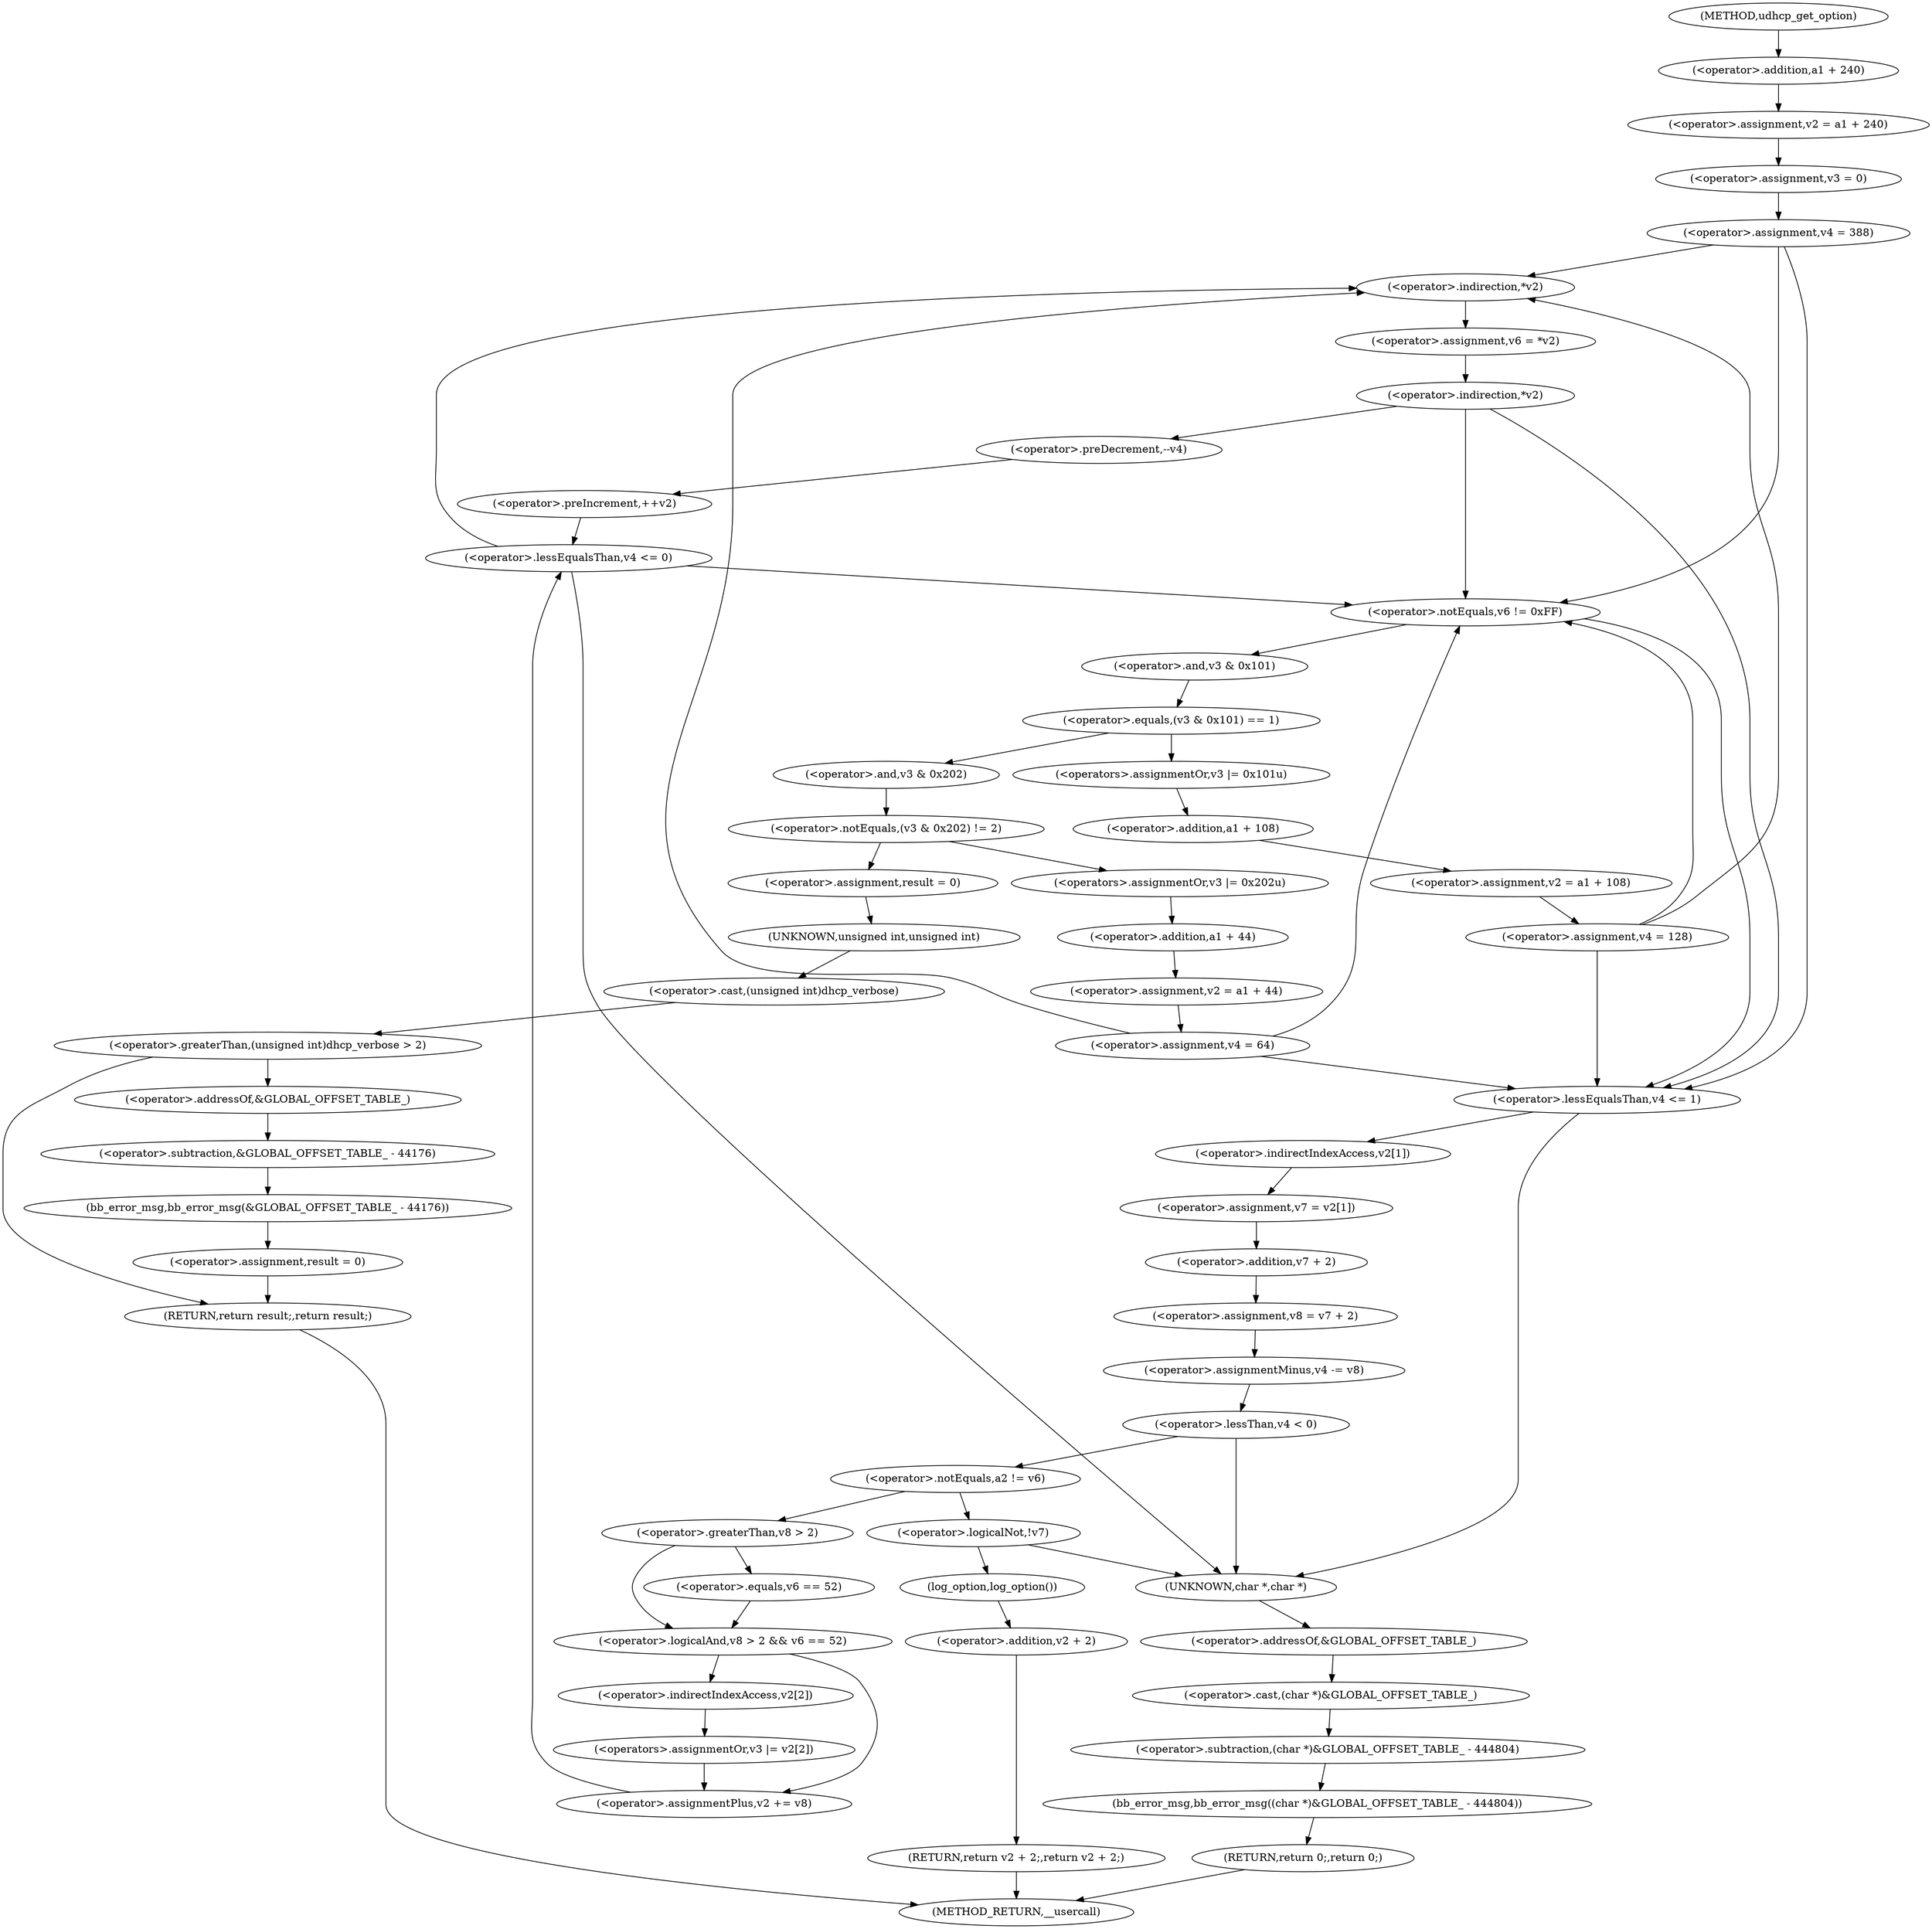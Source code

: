 digraph udhcp_get_option {  
"1000119" [label = "(<operator>.assignment,v2 = a1 + 240)" ]
"1000121" [label = "(<operator>.addition,a1 + 240)" ]
"1000124" [label = "(<operator>.assignment,v3 = 0)" ]
"1000127" [label = "(<operator>.assignment,v4 = 388)" ]
"1000136" [label = "(<operator>.assignment,v6 = *v2)" ]
"1000138" [label = "(<operator>.indirection,*v2)" ]
"1000141" [label = "(<operator>.indirection,*v2)" ]
"1000144" [label = "(<operator>.preDecrement,--v4)" ]
"1000146" [label = "(<operator>.preIncrement,++v2)" ]
"1000150" [label = "(<operator>.lessEqualsThan,v4 <= 0)" ]
"1000155" [label = "(<operator>.notEquals,v6 != 0xFF)" ]
"1000160" [label = "(<operator>.equals,(v3 & 0x101) == 1)" ]
"1000161" [label = "(<operator>.and,v3 & 0x101)" ]
"1000166" [label = "(<operators>.assignmentOr,v3 |= 0x101u)" ]
"1000169" [label = "(<operator>.assignment,v2 = a1 + 108)" ]
"1000171" [label = "(<operator>.addition,a1 + 108)" ]
"1000174" [label = "(<operator>.assignment,v4 = 128)" ]
"1000180" [label = "(<operator>.notEquals,(v3 & 0x202) != 2)" ]
"1000181" [label = "(<operator>.and,v3 & 0x202)" ]
"1000186" [label = "(<operator>.assignment,result = 0)" ]
"1000190" [label = "(<operator>.greaterThan,(unsigned int)dhcp_verbose > 2)" ]
"1000191" [label = "(<operator>.cast,(unsigned int)dhcp_verbose)" ]
"1000192" [label = "(UNKNOWN,unsigned int,unsigned int)" ]
"1000196" [label = "(bb_error_msg,bb_error_msg(&GLOBAL_OFFSET_TABLE_ - 44176))" ]
"1000197" [label = "(<operator>.subtraction,&GLOBAL_OFFSET_TABLE_ - 44176)" ]
"1000198" [label = "(<operator>.addressOf,&GLOBAL_OFFSET_TABLE_)" ]
"1000201" [label = "(<operator>.assignment,result = 0)" ]
"1000204" [label = "(RETURN,return result;,return result;)" ]
"1000206" [label = "(<operators>.assignmentOr,v3 |= 0x202u)" ]
"1000209" [label = "(<operator>.assignment,v2 = a1 + 44)" ]
"1000211" [label = "(<operator>.addition,a1 + 44)" ]
"1000214" [label = "(<operator>.assignment,v4 = 64)" ]
"1000218" [label = "(<operator>.lessEqualsThan,v4 <= 1)" ]
"1000222" [label = "(<operator>.assignment,v7 = v2[1])" ]
"1000224" [label = "(<operator>.indirectIndexAccess,v2[1])" ]
"1000227" [label = "(<operator>.assignment,v8 = v7 + 2)" ]
"1000229" [label = "(<operator>.addition,v7 + 2)" ]
"1000232" [label = "(<operator>.assignmentMinus,v4 -= v8)" ]
"1000236" [label = "(<operator>.lessThan,v4 < 0)" ]
"1000241" [label = "(<operator>.notEquals,a2 != v6)" ]
"1000246" [label = "(<operator>.logicalAnd,v8 > 2 && v6 == 52)" ]
"1000247" [label = "(<operator>.greaterThan,v8 > 2)" ]
"1000250" [label = "(<operator>.equals,v6 == 52)" ]
"1000253" [label = "(<operators>.assignmentOr,v3 |= v2[2])" ]
"1000255" [label = "(<operator>.indirectIndexAccess,v2[2])" ]
"1000258" [label = "(<operator>.assignmentPlus,v2 += v8)" ]
"1000263" [label = "(<operator>.logicalNot,!v7)" ]
"1000267" [label = "(bb_error_msg,bb_error_msg((char *)&GLOBAL_OFFSET_TABLE_ - 444804))" ]
"1000268" [label = "(<operator>.subtraction,(char *)&GLOBAL_OFFSET_TABLE_ - 444804)" ]
"1000269" [label = "(<operator>.cast,(char *)&GLOBAL_OFFSET_TABLE_)" ]
"1000270" [label = "(UNKNOWN,char *,char *)" ]
"1000271" [label = "(<operator>.addressOf,&GLOBAL_OFFSET_TABLE_)" ]
"1000274" [label = "(RETURN,return 0;,return 0;)" ]
"1000276" [label = "(log_option,log_option())" ]
"1000277" [label = "(RETURN,return v2 + 2;,return v2 + 2;)" ]
"1000278" [label = "(<operator>.addition,v2 + 2)" ]
"1000108" [label = "(METHOD,udhcp_get_option)" ]
"1000281" [label = "(METHOD_RETURN,__usercall)" ]
  "1000119" -> "1000124" 
  "1000121" -> "1000119" 
  "1000124" -> "1000127" 
  "1000127" -> "1000138" 
  "1000127" -> "1000155" 
  "1000127" -> "1000218" 
  "1000136" -> "1000141" 
  "1000138" -> "1000136" 
  "1000141" -> "1000155" 
  "1000141" -> "1000218" 
  "1000141" -> "1000144" 
  "1000144" -> "1000146" 
  "1000146" -> "1000150" 
  "1000150" -> "1000138" 
  "1000150" -> "1000155" 
  "1000150" -> "1000270" 
  "1000155" -> "1000218" 
  "1000155" -> "1000161" 
  "1000160" -> "1000166" 
  "1000160" -> "1000181" 
  "1000161" -> "1000160" 
  "1000166" -> "1000171" 
  "1000169" -> "1000174" 
  "1000171" -> "1000169" 
  "1000174" -> "1000138" 
  "1000174" -> "1000155" 
  "1000174" -> "1000218" 
  "1000180" -> "1000186" 
  "1000180" -> "1000206" 
  "1000181" -> "1000180" 
  "1000186" -> "1000192" 
  "1000190" -> "1000198" 
  "1000190" -> "1000204" 
  "1000191" -> "1000190" 
  "1000192" -> "1000191" 
  "1000196" -> "1000201" 
  "1000197" -> "1000196" 
  "1000198" -> "1000197" 
  "1000201" -> "1000204" 
  "1000204" -> "1000281" 
  "1000206" -> "1000211" 
  "1000209" -> "1000214" 
  "1000211" -> "1000209" 
  "1000214" -> "1000138" 
  "1000214" -> "1000155" 
  "1000214" -> "1000218" 
  "1000218" -> "1000270" 
  "1000218" -> "1000224" 
  "1000222" -> "1000229" 
  "1000224" -> "1000222" 
  "1000227" -> "1000232" 
  "1000229" -> "1000227" 
  "1000232" -> "1000236" 
  "1000236" -> "1000270" 
  "1000236" -> "1000241" 
  "1000241" -> "1000247" 
  "1000241" -> "1000263" 
  "1000246" -> "1000255" 
  "1000246" -> "1000258" 
  "1000247" -> "1000246" 
  "1000247" -> "1000250" 
  "1000250" -> "1000246" 
  "1000253" -> "1000258" 
  "1000255" -> "1000253" 
  "1000258" -> "1000150" 
  "1000263" -> "1000276" 
  "1000263" -> "1000270" 
  "1000267" -> "1000274" 
  "1000268" -> "1000267" 
  "1000269" -> "1000268" 
  "1000270" -> "1000271" 
  "1000271" -> "1000269" 
  "1000274" -> "1000281" 
  "1000276" -> "1000278" 
  "1000277" -> "1000281" 
  "1000278" -> "1000277" 
  "1000108" -> "1000121" 
}
